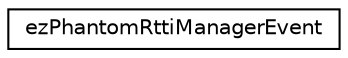 digraph "Graphical Class Hierarchy"
{
 // LATEX_PDF_SIZE
  edge [fontname="Helvetica",fontsize="10",labelfontname="Helvetica",labelfontsize="10"];
  node [fontname="Helvetica",fontsize="10",shape=record];
  rankdir="LR";
  Node0 [label="ezPhantomRttiManagerEvent",height=0.2,width=0.4,color="black", fillcolor="white", style="filled",URL="$d5/d09/structez_phantom_rtti_manager_event.htm",tooltip=" "];
}
